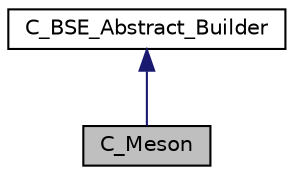 digraph "C_Meson"
{
  edge [fontname="Helvetica",fontsize="10",labelfontname="Helvetica",labelfontsize="10"];
  node [fontname="Helvetica",fontsize="10",shape=record];
  Node1 [label="C_Meson",height=0.2,width=0.4,color="black", fillcolor="grey75", style="filled" fontcolor="black"];
  Node2 -> Node1 [dir="back",color="midnightblue",fontsize="10",style="solid",fontname="Helvetica"];
  Node2 [label="C_BSE_Abstract_Builder",height=0.2,width=0.4,color="black", fillcolor="white", style="filled",URL="$class_c___b_s_e___abstract___builder.html"];
}
